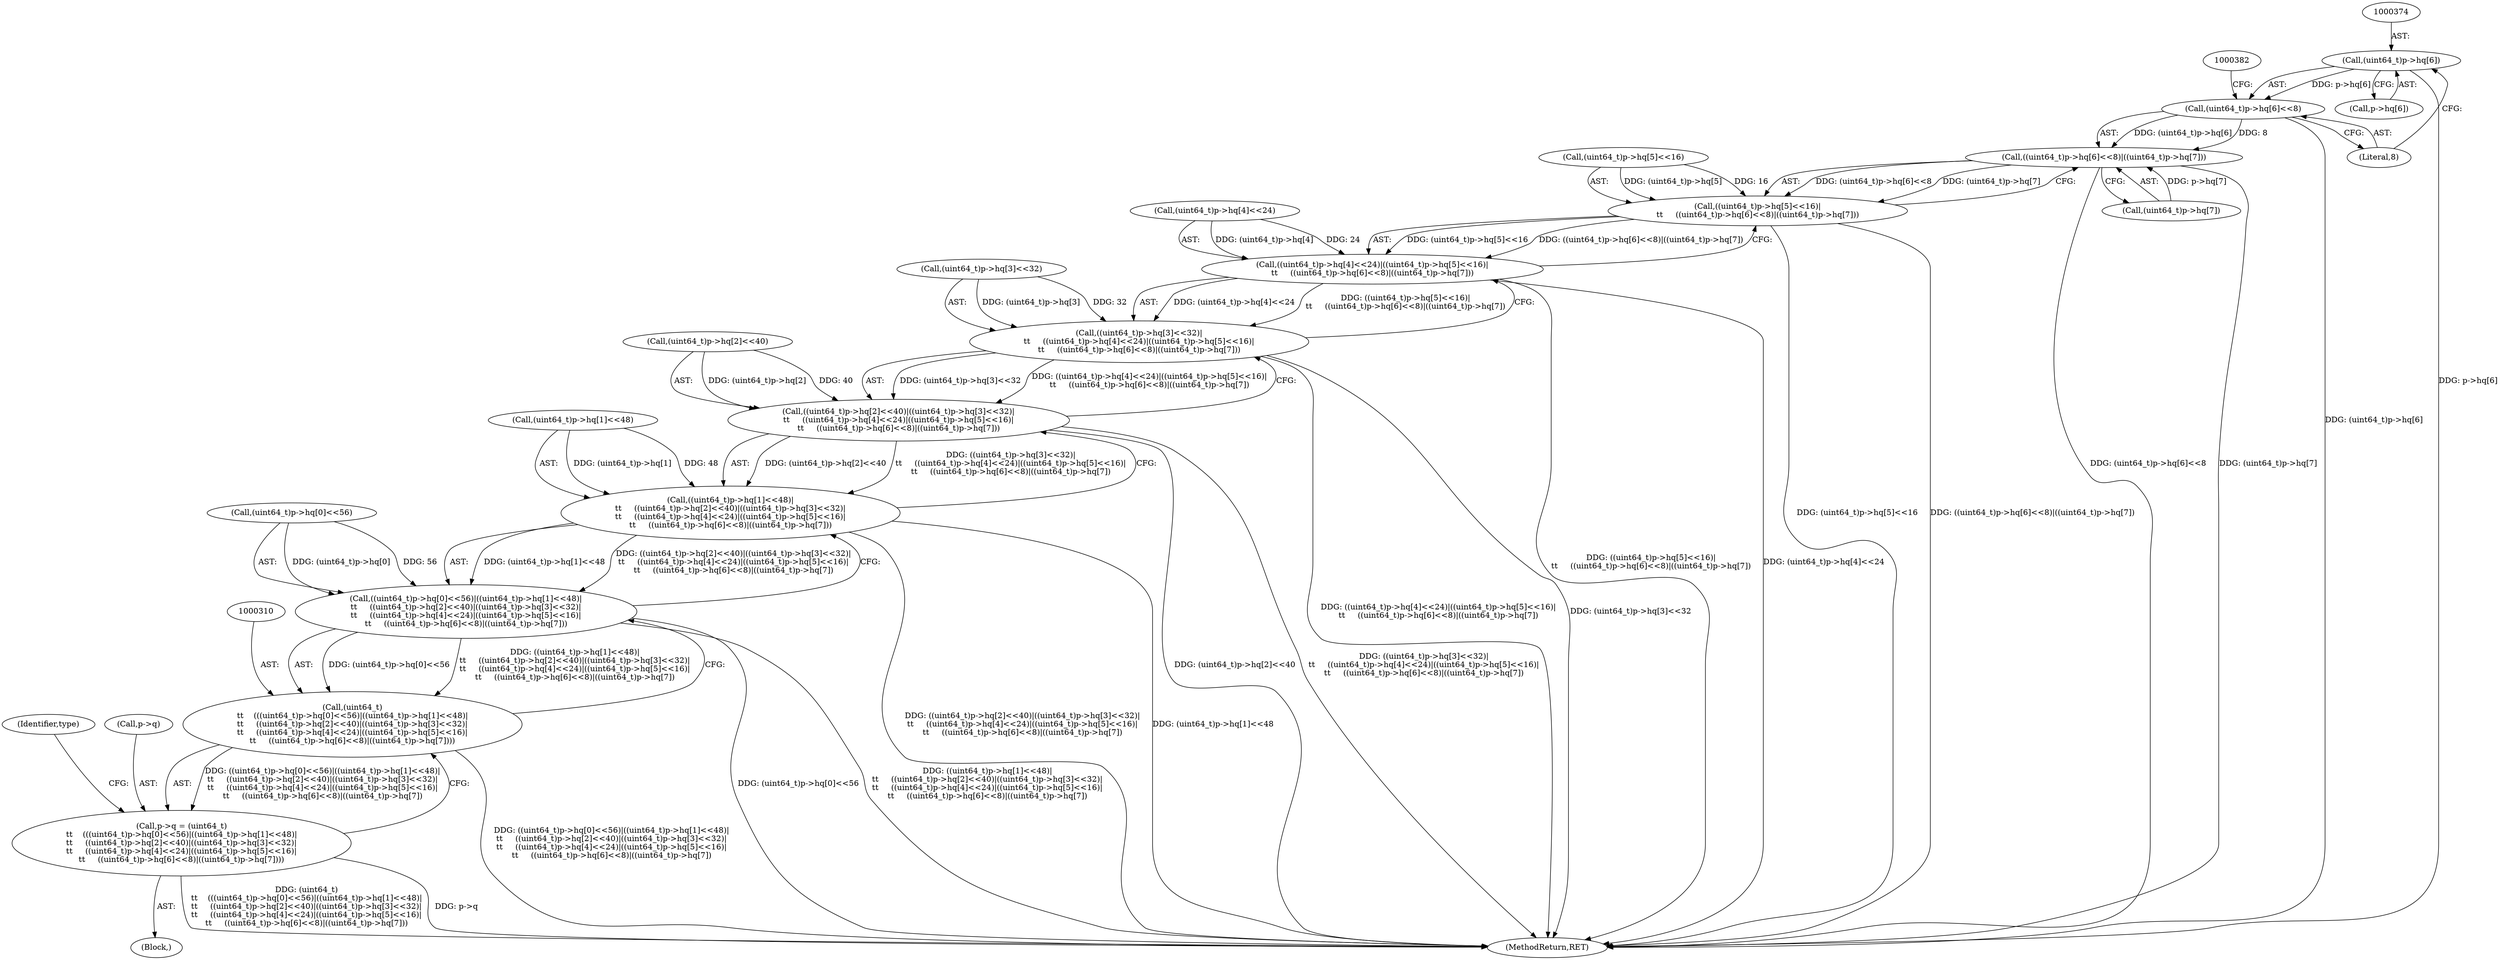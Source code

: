 digraph "0_file_59e63838913eee47f5c120a6c53d4565af638158@array" {
"1000373" [label="(Call,(uint64_t)p->hq[6])"];
"1000372" [label="(Call,(uint64_t)p->hq[6]<<8)"];
"1000371" [label="(Call,((uint64_t)p->hq[6]<<8)|((uint64_t)p->hq[7]))"];
"1000361" [label="(Call,((uint64_t)p->hq[5]<<16)|\n\t\t     ((uint64_t)p->hq[6]<<8)|((uint64_t)p->hq[7]))"];
"1000351" [label="(Call,((uint64_t)p->hq[4]<<24)|((uint64_t)p->hq[5]<<16)|\n\t\t     ((uint64_t)p->hq[6]<<8)|((uint64_t)p->hq[7]))"];
"1000341" [label="(Call,((uint64_t)p->hq[3]<<32)|\n\t\t     ((uint64_t)p->hq[4]<<24)|((uint64_t)p->hq[5]<<16)|\n\t\t     ((uint64_t)p->hq[6]<<8)|((uint64_t)p->hq[7]))"];
"1000331" [label="(Call,((uint64_t)p->hq[2]<<40)|((uint64_t)p->hq[3]<<32)|\n\t\t     ((uint64_t)p->hq[4]<<24)|((uint64_t)p->hq[5]<<16)|\n\t\t     ((uint64_t)p->hq[6]<<8)|((uint64_t)p->hq[7]))"];
"1000321" [label="(Call,((uint64_t)p->hq[1]<<48)|\n\t\t     ((uint64_t)p->hq[2]<<40)|((uint64_t)p->hq[3]<<32)|\n\t\t     ((uint64_t)p->hq[4]<<24)|((uint64_t)p->hq[5]<<16)|\n\t\t     ((uint64_t)p->hq[6]<<8)|((uint64_t)p->hq[7]))"];
"1000311" [label="(Call,((uint64_t)p->hq[0]<<56)|((uint64_t)p->hq[1]<<48)|\n\t\t     ((uint64_t)p->hq[2]<<40)|((uint64_t)p->hq[3]<<32)|\n\t\t     ((uint64_t)p->hq[4]<<24)|((uint64_t)p->hq[5]<<16)|\n\t\t     ((uint64_t)p->hq[6]<<8)|((uint64_t)p->hq[7]))"];
"1000309" [label="(Call,(uint64_t)\n\t\t    (((uint64_t)p->hq[0]<<56)|((uint64_t)p->hq[1]<<48)|\n\t\t     ((uint64_t)p->hq[2]<<40)|((uint64_t)p->hq[3]<<32)|\n\t\t     ((uint64_t)p->hq[4]<<24)|((uint64_t)p->hq[5]<<16)|\n\t\t     ((uint64_t)p->hq[6]<<8)|((uint64_t)p->hq[7])))"];
"1000305" [label="(Call,p->q = (uint64_t)\n\t\t    (((uint64_t)p->hq[0]<<56)|((uint64_t)p->hq[1]<<48)|\n\t\t     ((uint64_t)p->hq[2]<<40)|((uint64_t)p->hq[3]<<32)|\n\t\t     ((uint64_t)p->hq[4]<<24)|((uint64_t)p->hq[5]<<16)|\n\t\t     ((uint64_t)p->hq[6]<<8)|((uint64_t)p->hq[7])))"];
"1000373" [label="(Call,(uint64_t)p->hq[6])"];
"1000352" [label="(Call,(uint64_t)p->hq[4]<<24)"];
"1000371" [label="(Call,((uint64_t)p->hq[6]<<8)|((uint64_t)p->hq[7]))"];
"1000311" [label="(Call,((uint64_t)p->hq[0]<<56)|((uint64_t)p->hq[1]<<48)|\n\t\t     ((uint64_t)p->hq[2]<<40)|((uint64_t)p->hq[3]<<32)|\n\t\t     ((uint64_t)p->hq[4]<<24)|((uint64_t)p->hq[5]<<16)|\n\t\t     ((uint64_t)p->hq[6]<<8)|((uint64_t)p->hq[7]))"];
"1000331" [label="(Call,((uint64_t)p->hq[2]<<40)|((uint64_t)p->hq[3]<<32)|\n\t\t     ((uint64_t)p->hq[4]<<24)|((uint64_t)p->hq[5]<<16)|\n\t\t     ((uint64_t)p->hq[6]<<8)|((uint64_t)p->hq[7]))"];
"1000309" [label="(Call,(uint64_t)\n\t\t    (((uint64_t)p->hq[0]<<56)|((uint64_t)p->hq[1]<<48)|\n\t\t     ((uint64_t)p->hq[2]<<40)|((uint64_t)p->hq[3]<<32)|\n\t\t     ((uint64_t)p->hq[4]<<24)|((uint64_t)p->hq[5]<<16)|\n\t\t     ((uint64_t)p->hq[6]<<8)|((uint64_t)p->hq[7])))"];
"1000322" [label="(Call,(uint64_t)p->hq[1]<<48)"];
"1000390" [label="(Identifier,type)"];
"1000312" [label="(Call,(uint64_t)p->hq[0]<<56)"];
"1000372" [label="(Call,(uint64_t)p->hq[6]<<8)"];
"1000305" [label="(Call,p->q = (uint64_t)\n\t\t    (((uint64_t)p->hq[0]<<56)|((uint64_t)p->hq[1]<<48)|\n\t\t     ((uint64_t)p->hq[2]<<40)|((uint64_t)p->hq[3]<<32)|\n\t\t     ((uint64_t)p->hq[4]<<24)|((uint64_t)p->hq[5]<<16)|\n\t\t     ((uint64_t)p->hq[6]<<8)|((uint64_t)p->hq[7])))"];
"1000381" [label="(Call,(uint64_t)p->hq[7])"];
"1000341" [label="(Call,((uint64_t)p->hq[3]<<32)|\n\t\t     ((uint64_t)p->hq[4]<<24)|((uint64_t)p->hq[5]<<16)|\n\t\t     ((uint64_t)p->hq[6]<<8)|((uint64_t)p->hq[7]))"];
"1000375" [label="(Call,p->hq[6])"];
"1000909" [label="(MethodReturn,RET)"];
"1000321" [label="(Call,((uint64_t)p->hq[1]<<48)|\n\t\t     ((uint64_t)p->hq[2]<<40)|((uint64_t)p->hq[3]<<32)|\n\t\t     ((uint64_t)p->hq[4]<<24)|((uint64_t)p->hq[5]<<16)|\n\t\t     ((uint64_t)p->hq[6]<<8)|((uint64_t)p->hq[7]))"];
"1000380" [label="(Literal,8)"];
"1000332" [label="(Call,(uint64_t)p->hq[2]<<40)"];
"1000306" [label="(Call,p->q)"];
"1000351" [label="(Call,((uint64_t)p->hq[4]<<24)|((uint64_t)p->hq[5]<<16)|\n\t\t     ((uint64_t)p->hq[6]<<8)|((uint64_t)p->hq[7]))"];
"1000361" [label="(Call,((uint64_t)p->hq[5]<<16)|\n\t\t     ((uint64_t)p->hq[6]<<8)|((uint64_t)p->hq[7]))"];
"1000362" [label="(Call,(uint64_t)p->hq[5]<<16)"];
"1000342" [label="(Call,(uint64_t)p->hq[3]<<32)"];
"1000124" [label="(Block,)"];
"1000373" -> "1000372"  [label="AST: "];
"1000373" -> "1000375"  [label="CFG: "];
"1000374" -> "1000373"  [label="AST: "];
"1000375" -> "1000373"  [label="AST: "];
"1000380" -> "1000373"  [label="CFG: "];
"1000373" -> "1000909"  [label="DDG: p->hq[6]"];
"1000373" -> "1000372"  [label="DDG: p->hq[6]"];
"1000372" -> "1000371"  [label="AST: "];
"1000372" -> "1000380"  [label="CFG: "];
"1000380" -> "1000372"  [label="AST: "];
"1000382" -> "1000372"  [label="CFG: "];
"1000372" -> "1000909"  [label="DDG: (uint64_t)p->hq[6]"];
"1000372" -> "1000371"  [label="DDG: (uint64_t)p->hq[6]"];
"1000372" -> "1000371"  [label="DDG: 8"];
"1000371" -> "1000361"  [label="AST: "];
"1000371" -> "1000381"  [label="CFG: "];
"1000381" -> "1000371"  [label="AST: "];
"1000361" -> "1000371"  [label="CFG: "];
"1000371" -> "1000909"  [label="DDG: (uint64_t)p->hq[6]<<8"];
"1000371" -> "1000909"  [label="DDG: (uint64_t)p->hq[7]"];
"1000371" -> "1000361"  [label="DDG: (uint64_t)p->hq[6]<<8"];
"1000371" -> "1000361"  [label="DDG: (uint64_t)p->hq[7]"];
"1000381" -> "1000371"  [label="DDG: p->hq[7]"];
"1000361" -> "1000351"  [label="AST: "];
"1000362" -> "1000361"  [label="AST: "];
"1000351" -> "1000361"  [label="CFG: "];
"1000361" -> "1000909"  [label="DDG: (uint64_t)p->hq[5]<<16"];
"1000361" -> "1000909"  [label="DDG: ((uint64_t)p->hq[6]<<8)|((uint64_t)p->hq[7])"];
"1000361" -> "1000351"  [label="DDG: (uint64_t)p->hq[5]<<16"];
"1000361" -> "1000351"  [label="DDG: ((uint64_t)p->hq[6]<<8)|((uint64_t)p->hq[7])"];
"1000362" -> "1000361"  [label="DDG: (uint64_t)p->hq[5]"];
"1000362" -> "1000361"  [label="DDG: 16"];
"1000351" -> "1000341"  [label="AST: "];
"1000352" -> "1000351"  [label="AST: "];
"1000341" -> "1000351"  [label="CFG: "];
"1000351" -> "1000909"  [label="DDG: ((uint64_t)p->hq[5]<<16)|\n\t\t     ((uint64_t)p->hq[6]<<8)|((uint64_t)p->hq[7])"];
"1000351" -> "1000909"  [label="DDG: (uint64_t)p->hq[4]<<24"];
"1000351" -> "1000341"  [label="DDG: (uint64_t)p->hq[4]<<24"];
"1000351" -> "1000341"  [label="DDG: ((uint64_t)p->hq[5]<<16)|\n\t\t     ((uint64_t)p->hq[6]<<8)|((uint64_t)p->hq[7])"];
"1000352" -> "1000351"  [label="DDG: (uint64_t)p->hq[4]"];
"1000352" -> "1000351"  [label="DDG: 24"];
"1000341" -> "1000331"  [label="AST: "];
"1000342" -> "1000341"  [label="AST: "];
"1000331" -> "1000341"  [label="CFG: "];
"1000341" -> "1000909"  [label="DDG: ((uint64_t)p->hq[4]<<24)|((uint64_t)p->hq[5]<<16)|\n\t\t     ((uint64_t)p->hq[6]<<8)|((uint64_t)p->hq[7])"];
"1000341" -> "1000909"  [label="DDG: (uint64_t)p->hq[3]<<32"];
"1000341" -> "1000331"  [label="DDG: (uint64_t)p->hq[3]<<32"];
"1000341" -> "1000331"  [label="DDG: ((uint64_t)p->hq[4]<<24)|((uint64_t)p->hq[5]<<16)|\n\t\t     ((uint64_t)p->hq[6]<<8)|((uint64_t)p->hq[7])"];
"1000342" -> "1000341"  [label="DDG: (uint64_t)p->hq[3]"];
"1000342" -> "1000341"  [label="DDG: 32"];
"1000331" -> "1000321"  [label="AST: "];
"1000332" -> "1000331"  [label="AST: "];
"1000321" -> "1000331"  [label="CFG: "];
"1000331" -> "1000909"  [label="DDG: (uint64_t)p->hq[2]<<40"];
"1000331" -> "1000909"  [label="DDG: ((uint64_t)p->hq[3]<<32)|\n\t\t     ((uint64_t)p->hq[4]<<24)|((uint64_t)p->hq[5]<<16)|\n\t\t     ((uint64_t)p->hq[6]<<8)|((uint64_t)p->hq[7])"];
"1000331" -> "1000321"  [label="DDG: (uint64_t)p->hq[2]<<40"];
"1000331" -> "1000321"  [label="DDG: ((uint64_t)p->hq[3]<<32)|\n\t\t     ((uint64_t)p->hq[4]<<24)|((uint64_t)p->hq[5]<<16)|\n\t\t     ((uint64_t)p->hq[6]<<8)|((uint64_t)p->hq[7])"];
"1000332" -> "1000331"  [label="DDG: (uint64_t)p->hq[2]"];
"1000332" -> "1000331"  [label="DDG: 40"];
"1000321" -> "1000311"  [label="AST: "];
"1000322" -> "1000321"  [label="AST: "];
"1000311" -> "1000321"  [label="CFG: "];
"1000321" -> "1000909"  [label="DDG: ((uint64_t)p->hq[2]<<40)|((uint64_t)p->hq[3]<<32)|\n\t\t     ((uint64_t)p->hq[4]<<24)|((uint64_t)p->hq[5]<<16)|\n\t\t     ((uint64_t)p->hq[6]<<8)|((uint64_t)p->hq[7])"];
"1000321" -> "1000909"  [label="DDG: (uint64_t)p->hq[1]<<48"];
"1000321" -> "1000311"  [label="DDG: (uint64_t)p->hq[1]<<48"];
"1000321" -> "1000311"  [label="DDG: ((uint64_t)p->hq[2]<<40)|((uint64_t)p->hq[3]<<32)|\n\t\t     ((uint64_t)p->hq[4]<<24)|((uint64_t)p->hq[5]<<16)|\n\t\t     ((uint64_t)p->hq[6]<<8)|((uint64_t)p->hq[7])"];
"1000322" -> "1000321"  [label="DDG: (uint64_t)p->hq[1]"];
"1000322" -> "1000321"  [label="DDG: 48"];
"1000311" -> "1000309"  [label="AST: "];
"1000312" -> "1000311"  [label="AST: "];
"1000309" -> "1000311"  [label="CFG: "];
"1000311" -> "1000909"  [label="DDG: (uint64_t)p->hq[0]<<56"];
"1000311" -> "1000909"  [label="DDG: ((uint64_t)p->hq[1]<<48)|\n\t\t     ((uint64_t)p->hq[2]<<40)|((uint64_t)p->hq[3]<<32)|\n\t\t     ((uint64_t)p->hq[4]<<24)|((uint64_t)p->hq[5]<<16)|\n\t\t     ((uint64_t)p->hq[6]<<8)|((uint64_t)p->hq[7])"];
"1000311" -> "1000309"  [label="DDG: (uint64_t)p->hq[0]<<56"];
"1000311" -> "1000309"  [label="DDG: ((uint64_t)p->hq[1]<<48)|\n\t\t     ((uint64_t)p->hq[2]<<40)|((uint64_t)p->hq[3]<<32)|\n\t\t     ((uint64_t)p->hq[4]<<24)|((uint64_t)p->hq[5]<<16)|\n\t\t     ((uint64_t)p->hq[6]<<8)|((uint64_t)p->hq[7])"];
"1000312" -> "1000311"  [label="DDG: (uint64_t)p->hq[0]"];
"1000312" -> "1000311"  [label="DDG: 56"];
"1000309" -> "1000305"  [label="AST: "];
"1000310" -> "1000309"  [label="AST: "];
"1000305" -> "1000309"  [label="CFG: "];
"1000309" -> "1000909"  [label="DDG: ((uint64_t)p->hq[0]<<56)|((uint64_t)p->hq[1]<<48)|\n\t\t     ((uint64_t)p->hq[2]<<40)|((uint64_t)p->hq[3]<<32)|\n\t\t     ((uint64_t)p->hq[4]<<24)|((uint64_t)p->hq[5]<<16)|\n\t\t     ((uint64_t)p->hq[6]<<8)|((uint64_t)p->hq[7])"];
"1000309" -> "1000305"  [label="DDG: ((uint64_t)p->hq[0]<<56)|((uint64_t)p->hq[1]<<48)|\n\t\t     ((uint64_t)p->hq[2]<<40)|((uint64_t)p->hq[3]<<32)|\n\t\t     ((uint64_t)p->hq[4]<<24)|((uint64_t)p->hq[5]<<16)|\n\t\t     ((uint64_t)p->hq[6]<<8)|((uint64_t)p->hq[7])"];
"1000305" -> "1000124"  [label="AST: "];
"1000306" -> "1000305"  [label="AST: "];
"1000390" -> "1000305"  [label="CFG: "];
"1000305" -> "1000909"  [label="DDG: (uint64_t)\n\t\t    (((uint64_t)p->hq[0]<<56)|((uint64_t)p->hq[1]<<48)|\n\t\t     ((uint64_t)p->hq[2]<<40)|((uint64_t)p->hq[3]<<32)|\n\t\t     ((uint64_t)p->hq[4]<<24)|((uint64_t)p->hq[5]<<16)|\n\t\t     ((uint64_t)p->hq[6]<<8)|((uint64_t)p->hq[7]))"];
"1000305" -> "1000909"  [label="DDG: p->q"];
}
